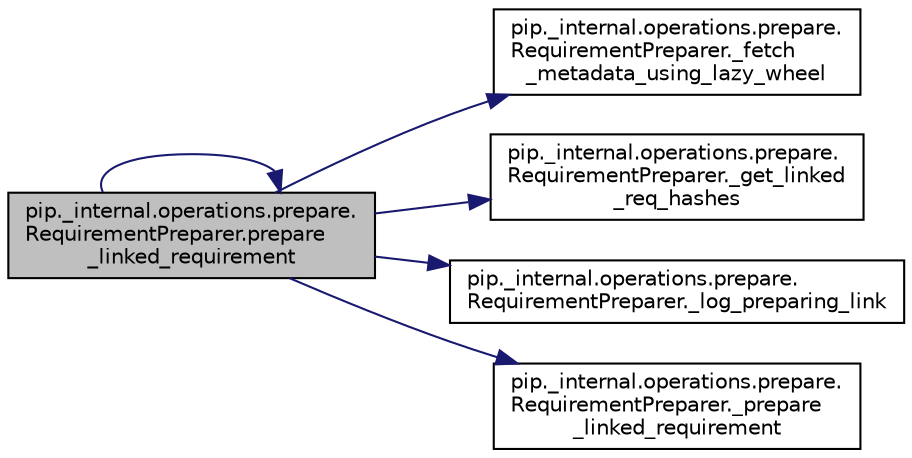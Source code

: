 digraph "pip._internal.operations.prepare.RequirementPreparer.prepare_linked_requirement"
{
 // LATEX_PDF_SIZE
  edge [fontname="Helvetica",fontsize="10",labelfontname="Helvetica",labelfontsize="10"];
  node [fontname="Helvetica",fontsize="10",shape=record];
  rankdir="LR";
  Node1 [label="pip._internal.operations.prepare.\lRequirementPreparer.prepare\l_linked_requirement",height=0.2,width=0.4,color="black", fillcolor="grey75", style="filled", fontcolor="black",tooltip=" "];
  Node1 -> Node2 [color="midnightblue",fontsize="10",style="solid",fontname="Helvetica"];
  Node2 [label="pip._internal.operations.prepare.\lRequirementPreparer._fetch\l_metadata_using_lazy_wheel",height=0.2,width=0.4,color="black", fillcolor="white", style="filled",URL="$d3/dc5/classpip_1_1__internal_1_1operations_1_1prepare_1_1_requirement_preparer.html#a512b3d562e2f377c50d2140d7cfa3fcd",tooltip=" "];
  Node1 -> Node3 [color="midnightblue",fontsize="10",style="solid",fontname="Helvetica"];
  Node3 [label="pip._internal.operations.prepare.\lRequirementPreparer._get_linked\l_req_hashes",height=0.2,width=0.4,color="black", fillcolor="white", style="filled",URL="$d3/dc5/classpip_1_1__internal_1_1operations_1_1prepare_1_1_requirement_preparer.html#aec8be67ab0fa20788c4e5b3f1c919f88",tooltip=" "];
  Node1 -> Node4 [color="midnightblue",fontsize="10",style="solid",fontname="Helvetica"];
  Node4 [label="pip._internal.operations.prepare.\lRequirementPreparer._log_preparing_link",height=0.2,width=0.4,color="black", fillcolor="white", style="filled",URL="$d3/dc5/classpip_1_1__internal_1_1operations_1_1prepare_1_1_requirement_preparer.html#ae8636df38cad789526274563e4906202",tooltip=" "];
  Node1 -> Node5 [color="midnightblue",fontsize="10",style="solid",fontname="Helvetica"];
  Node5 [label="pip._internal.operations.prepare.\lRequirementPreparer._prepare\l_linked_requirement",height=0.2,width=0.4,color="black", fillcolor="white", style="filled",URL="$d3/dc5/classpip_1_1__internal_1_1operations_1_1prepare_1_1_requirement_preparer.html#a7184a47e8285e22ad73bdc35d18ebf52",tooltip=" "];
  Node1 -> Node1 [color="midnightblue",fontsize="10",style="solid",fontname="Helvetica"];
}
